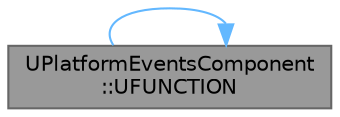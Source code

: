 digraph "UPlatformEventsComponent::UFUNCTION"
{
 // INTERACTIVE_SVG=YES
 // LATEX_PDF_SIZE
  bgcolor="transparent";
  edge [fontname=Helvetica,fontsize=10,labelfontname=Helvetica,labelfontsize=10];
  node [fontname=Helvetica,fontsize=10,shape=box,height=0.2,width=0.4];
  rankdir="LR";
  Node1 [id="Node000001",label="UPlatformEventsComponent\l::UFUNCTION",height=0.2,width=0.4,color="gray40", fillcolor="grey60", style="filled", fontcolor="black",tooltip="Check whether a convertible laptop is laptop mode."];
  Node1 -> Node1 [id="edge1_Node000001_Node000001",color="steelblue1",style="solid",tooltip=" "];
}
